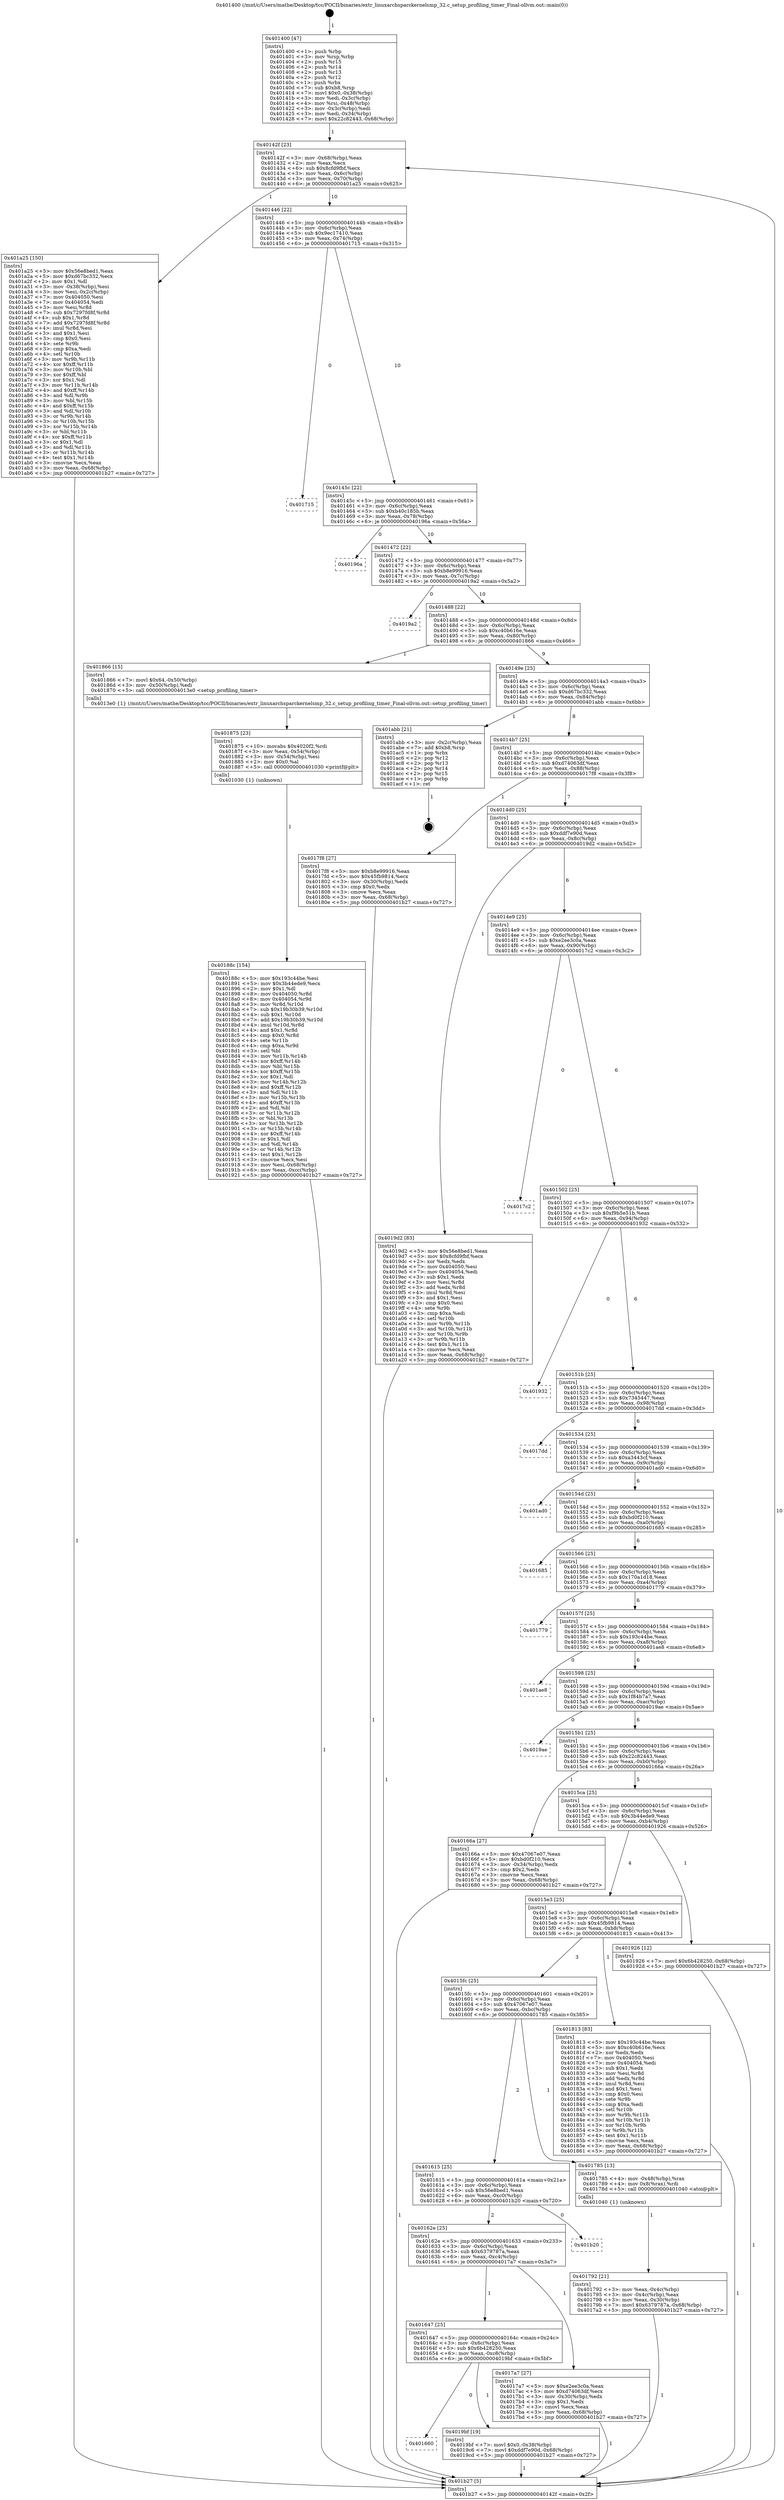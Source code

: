 digraph "0x401400" {
  label = "0x401400 (/mnt/c/Users/mathe/Desktop/tcc/POCII/binaries/extr_linuxarchsparckernelsmp_32.c_setup_profiling_timer_Final-ollvm.out::main(0))"
  labelloc = "t"
  node[shape=record]

  Entry [label="",width=0.3,height=0.3,shape=circle,fillcolor=black,style=filled]
  "0x40142f" [label="{
     0x40142f [23]\l
     | [instrs]\l
     &nbsp;&nbsp;0x40142f \<+3\>: mov -0x68(%rbp),%eax\l
     &nbsp;&nbsp;0x401432 \<+2\>: mov %eax,%ecx\l
     &nbsp;&nbsp;0x401434 \<+6\>: sub $0x8cfd9fbf,%ecx\l
     &nbsp;&nbsp;0x40143a \<+3\>: mov %eax,-0x6c(%rbp)\l
     &nbsp;&nbsp;0x40143d \<+3\>: mov %ecx,-0x70(%rbp)\l
     &nbsp;&nbsp;0x401440 \<+6\>: je 0000000000401a25 \<main+0x625\>\l
  }"]
  "0x401a25" [label="{
     0x401a25 [150]\l
     | [instrs]\l
     &nbsp;&nbsp;0x401a25 \<+5\>: mov $0x56e8bed1,%eax\l
     &nbsp;&nbsp;0x401a2a \<+5\>: mov $0xd67bc332,%ecx\l
     &nbsp;&nbsp;0x401a2f \<+2\>: mov $0x1,%dl\l
     &nbsp;&nbsp;0x401a31 \<+3\>: mov -0x38(%rbp),%esi\l
     &nbsp;&nbsp;0x401a34 \<+3\>: mov %esi,-0x2c(%rbp)\l
     &nbsp;&nbsp;0x401a37 \<+7\>: mov 0x404050,%esi\l
     &nbsp;&nbsp;0x401a3e \<+7\>: mov 0x404054,%edi\l
     &nbsp;&nbsp;0x401a45 \<+3\>: mov %esi,%r8d\l
     &nbsp;&nbsp;0x401a48 \<+7\>: sub $0x7297fd8f,%r8d\l
     &nbsp;&nbsp;0x401a4f \<+4\>: sub $0x1,%r8d\l
     &nbsp;&nbsp;0x401a53 \<+7\>: add $0x7297fd8f,%r8d\l
     &nbsp;&nbsp;0x401a5a \<+4\>: imul %r8d,%esi\l
     &nbsp;&nbsp;0x401a5e \<+3\>: and $0x1,%esi\l
     &nbsp;&nbsp;0x401a61 \<+3\>: cmp $0x0,%esi\l
     &nbsp;&nbsp;0x401a64 \<+4\>: sete %r9b\l
     &nbsp;&nbsp;0x401a68 \<+3\>: cmp $0xa,%edi\l
     &nbsp;&nbsp;0x401a6b \<+4\>: setl %r10b\l
     &nbsp;&nbsp;0x401a6f \<+3\>: mov %r9b,%r11b\l
     &nbsp;&nbsp;0x401a72 \<+4\>: xor $0xff,%r11b\l
     &nbsp;&nbsp;0x401a76 \<+3\>: mov %r10b,%bl\l
     &nbsp;&nbsp;0x401a79 \<+3\>: xor $0xff,%bl\l
     &nbsp;&nbsp;0x401a7c \<+3\>: xor $0x1,%dl\l
     &nbsp;&nbsp;0x401a7f \<+3\>: mov %r11b,%r14b\l
     &nbsp;&nbsp;0x401a82 \<+4\>: and $0xff,%r14b\l
     &nbsp;&nbsp;0x401a86 \<+3\>: and %dl,%r9b\l
     &nbsp;&nbsp;0x401a89 \<+3\>: mov %bl,%r15b\l
     &nbsp;&nbsp;0x401a8c \<+4\>: and $0xff,%r15b\l
     &nbsp;&nbsp;0x401a90 \<+3\>: and %dl,%r10b\l
     &nbsp;&nbsp;0x401a93 \<+3\>: or %r9b,%r14b\l
     &nbsp;&nbsp;0x401a96 \<+3\>: or %r10b,%r15b\l
     &nbsp;&nbsp;0x401a99 \<+3\>: xor %r15b,%r14b\l
     &nbsp;&nbsp;0x401a9c \<+3\>: or %bl,%r11b\l
     &nbsp;&nbsp;0x401a9f \<+4\>: xor $0xff,%r11b\l
     &nbsp;&nbsp;0x401aa3 \<+3\>: or $0x1,%dl\l
     &nbsp;&nbsp;0x401aa6 \<+3\>: and %dl,%r11b\l
     &nbsp;&nbsp;0x401aa9 \<+3\>: or %r11b,%r14b\l
     &nbsp;&nbsp;0x401aac \<+4\>: test $0x1,%r14b\l
     &nbsp;&nbsp;0x401ab0 \<+3\>: cmovne %ecx,%eax\l
     &nbsp;&nbsp;0x401ab3 \<+3\>: mov %eax,-0x68(%rbp)\l
     &nbsp;&nbsp;0x401ab6 \<+5\>: jmp 0000000000401b27 \<main+0x727\>\l
  }"]
  "0x401446" [label="{
     0x401446 [22]\l
     | [instrs]\l
     &nbsp;&nbsp;0x401446 \<+5\>: jmp 000000000040144b \<main+0x4b\>\l
     &nbsp;&nbsp;0x40144b \<+3\>: mov -0x6c(%rbp),%eax\l
     &nbsp;&nbsp;0x40144e \<+5\>: sub $0x9ec17410,%eax\l
     &nbsp;&nbsp;0x401453 \<+3\>: mov %eax,-0x74(%rbp)\l
     &nbsp;&nbsp;0x401456 \<+6\>: je 0000000000401715 \<main+0x315\>\l
  }"]
  Exit [label="",width=0.3,height=0.3,shape=circle,fillcolor=black,style=filled,peripheries=2]
  "0x401715" [label="{
     0x401715\l
  }", style=dashed]
  "0x40145c" [label="{
     0x40145c [22]\l
     | [instrs]\l
     &nbsp;&nbsp;0x40145c \<+5\>: jmp 0000000000401461 \<main+0x61\>\l
     &nbsp;&nbsp;0x401461 \<+3\>: mov -0x6c(%rbp),%eax\l
     &nbsp;&nbsp;0x401464 \<+5\>: sub $0xb40c185b,%eax\l
     &nbsp;&nbsp;0x401469 \<+3\>: mov %eax,-0x78(%rbp)\l
     &nbsp;&nbsp;0x40146c \<+6\>: je 000000000040196a \<main+0x56a\>\l
  }"]
  "0x401660" [label="{
     0x401660\l
  }", style=dashed]
  "0x40196a" [label="{
     0x40196a\l
  }", style=dashed]
  "0x401472" [label="{
     0x401472 [22]\l
     | [instrs]\l
     &nbsp;&nbsp;0x401472 \<+5\>: jmp 0000000000401477 \<main+0x77\>\l
     &nbsp;&nbsp;0x401477 \<+3\>: mov -0x6c(%rbp),%eax\l
     &nbsp;&nbsp;0x40147a \<+5\>: sub $0xb8e99916,%eax\l
     &nbsp;&nbsp;0x40147f \<+3\>: mov %eax,-0x7c(%rbp)\l
     &nbsp;&nbsp;0x401482 \<+6\>: je 00000000004019a2 \<main+0x5a2\>\l
  }"]
  "0x4019bf" [label="{
     0x4019bf [19]\l
     | [instrs]\l
     &nbsp;&nbsp;0x4019bf \<+7\>: movl $0x0,-0x38(%rbp)\l
     &nbsp;&nbsp;0x4019c6 \<+7\>: movl $0xddf7e90d,-0x68(%rbp)\l
     &nbsp;&nbsp;0x4019cd \<+5\>: jmp 0000000000401b27 \<main+0x727\>\l
  }"]
  "0x4019a2" [label="{
     0x4019a2\l
  }", style=dashed]
  "0x401488" [label="{
     0x401488 [22]\l
     | [instrs]\l
     &nbsp;&nbsp;0x401488 \<+5\>: jmp 000000000040148d \<main+0x8d\>\l
     &nbsp;&nbsp;0x40148d \<+3\>: mov -0x6c(%rbp),%eax\l
     &nbsp;&nbsp;0x401490 \<+5\>: sub $0xc40b616e,%eax\l
     &nbsp;&nbsp;0x401495 \<+3\>: mov %eax,-0x80(%rbp)\l
     &nbsp;&nbsp;0x401498 \<+6\>: je 0000000000401866 \<main+0x466\>\l
  }"]
  "0x40188c" [label="{
     0x40188c [154]\l
     | [instrs]\l
     &nbsp;&nbsp;0x40188c \<+5\>: mov $0x193c44be,%esi\l
     &nbsp;&nbsp;0x401891 \<+5\>: mov $0x3b44ede9,%ecx\l
     &nbsp;&nbsp;0x401896 \<+2\>: mov $0x1,%dl\l
     &nbsp;&nbsp;0x401898 \<+8\>: mov 0x404050,%r8d\l
     &nbsp;&nbsp;0x4018a0 \<+8\>: mov 0x404054,%r9d\l
     &nbsp;&nbsp;0x4018a8 \<+3\>: mov %r8d,%r10d\l
     &nbsp;&nbsp;0x4018ab \<+7\>: sub $0x19b30b39,%r10d\l
     &nbsp;&nbsp;0x4018b2 \<+4\>: sub $0x1,%r10d\l
     &nbsp;&nbsp;0x4018b6 \<+7\>: add $0x19b30b39,%r10d\l
     &nbsp;&nbsp;0x4018bd \<+4\>: imul %r10d,%r8d\l
     &nbsp;&nbsp;0x4018c1 \<+4\>: and $0x1,%r8d\l
     &nbsp;&nbsp;0x4018c5 \<+4\>: cmp $0x0,%r8d\l
     &nbsp;&nbsp;0x4018c9 \<+4\>: sete %r11b\l
     &nbsp;&nbsp;0x4018cd \<+4\>: cmp $0xa,%r9d\l
     &nbsp;&nbsp;0x4018d1 \<+3\>: setl %bl\l
     &nbsp;&nbsp;0x4018d4 \<+3\>: mov %r11b,%r14b\l
     &nbsp;&nbsp;0x4018d7 \<+4\>: xor $0xff,%r14b\l
     &nbsp;&nbsp;0x4018db \<+3\>: mov %bl,%r15b\l
     &nbsp;&nbsp;0x4018de \<+4\>: xor $0xff,%r15b\l
     &nbsp;&nbsp;0x4018e2 \<+3\>: xor $0x1,%dl\l
     &nbsp;&nbsp;0x4018e5 \<+3\>: mov %r14b,%r12b\l
     &nbsp;&nbsp;0x4018e8 \<+4\>: and $0xff,%r12b\l
     &nbsp;&nbsp;0x4018ec \<+3\>: and %dl,%r11b\l
     &nbsp;&nbsp;0x4018ef \<+3\>: mov %r15b,%r13b\l
     &nbsp;&nbsp;0x4018f2 \<+4\>: and $0xff,%r13b\l
     &nbsp;&nbsp;0x4018f6 \<+2\>: and %dl,%bl\l
     &nbsp;&nbsp;0x4018f8 \<+3\>: or %r11b,%r12b\l
     &nbsp;&nbsp;0x4018fb \<+3\>: or %bl,%r13b\l
     &nbsp;&nbsp;0x4018fe \<+3\>: xor %r13b,%r12b\l
     &nbsp;&nbsp;0x401901 \<+3\>: or %r15b,%r14b\l
     &nbsp;&nbsp;0x401904 \<+4\>: xor $0xff,%r14b\l
     &nbsp;&nbsp;0x401908 \<+3\>: or $0x1,%dl\l
     &nbsp;&nbsp;0x40190b \<+3\>: and %dl,%r14b\l
     &nbsp;&nbsp;0x40190e \<+3\>: or %r14b,%r12b\l
     &nbsp;&nbsp;0x401911 \<+4\>: test $0x1,%r12b\l
     &nbsp;&nbsp;0x401915 \<+3\>: cmovne %ecx,%esi\l
     &nbsp;&nbsp;0x401918 \<+3\>: mov %esi,-0x68(%rbp)\l
     &nbsp;&nbsp;0x40191b \<+6\>: mov %eax,-0xcc(%rbp)\l
     &nbsp;&nbsp;0x401921 \<+5\>: jmp 0000000000401b27 \<main+0x727\>\l
  }"]
  "0x401866" [label="{
     0x401866 [15]\l
     | [instrs]\l
     &nbsp;&nbsp;0x401866 \<+7\>: movl $0x64,-0x50(%rbp)\l
     &nbsp;&nbsp;0x40186d \<+3\>: mov -0x50(%rbp),%edi\l
     &nbsp;&nbsp;0x401870 \<+5\>: call 00000000004013e0 \<setup_profiling_timer\>\l
     | [calls]\l
     &nbsp;&nbsp;0x4013e0 \{1\} (/mnt/c/Users/mathe/Desktop/tcc/POCII/binaries/extr_linuxarchsparckernelsmp_32.c_setup_profiling_timer_Final-ollvm.out::setup_profiling_timer)\l
  }"]
  "0x40149e" [label="{
     0x40149e [25]\l
     | [instrs]\l
     &nbsp;&nbsp;0x40149e \<+5\>: jmp 00000000004014a3 \<main+0xa3\>\l
     &nbsp;&nbsp;0x4014a3 \<+3\>: mov -0x6c(%rbp),%eax\l
     &nbsp;&nbsp;0x4014a6 \<+5\>: sub $0xd67bc332,%eax\l
     &nbsp;&nbsp;0x4014ab \<+6\>: mov %eax,-0x84(%rbp)\l
     &nbsp;&nbsp;0x4014b1 \<+6\>: je 0000000000401abb \<main+0x6bb\>\l
  }"]
  "0x401875" [label="{
     0x401875 [23]\l
     | [instrs]\l
     &nbsp;&nbsp;0x401875 \<+10\>: movabs $0x4020f2,%rdi\l
     &nbsp;&nbsp;0x40187f \<+3\>: mov %eax,-0x54(%rbp)\l
     &nbsp;&nbsp;0x401882 \<+3\>: mov -0x54(%rbp),%esi\l
     &nbsp;&nbsp;0x401885 \<+2\>: mov $0x0,%al\l
     &nbsp;&nbsp;0x401887 \<+5\>: call 0000000000401030 \<printf@plt\>\l
     | [calls]\l
     &nbsp;&nbsp;0x401030 \{1\} (unknown)\l
  }"]
  "0x401abb" [label="{
     0x401abb [21]\l
     | [instrs]\l
     &nbsp;&nbsp;0x401abb \<+3\>: mov -0x2c(%rbp),%eax\l
     &nbsp;&nbsp;0x401abe \<+7\>: add $0xb8,%rsp\l
     &nbsp;&nbsp;0x401ac5 \<+1\>: pop %rbx\l
     &nbsp;&nbsp;0x401ac6 \<+2\>: pop %r12\l
     &nbsp;&nbsp;0x401ac8 \<+2\>: pop %r13\l
     &nbsp;&nbsp;0x401aca \<+2\>: pop %r14\l
     &nbsp;&nbsp;0x401acc \<+2\>: pop %r15\l
     &nbsp;&nbsp;0x401ace \<+1\>: pop %rbp\l
     &nbsp;&nbsp;0x401acf \<+1\>: ret\l
  }"]
  "0x4014b7" [label="{
     0x4014b7 [25]\l
     | [instrs]\l
     &nbsp;&nbsp;0x4014b7 \<+5\>: jmp 00000000004014bc \<main+0xbc\>\l
     &nbsp;&nbsp;0x4014bc \<+3\>: mov -0x6c(%rbp),%eax\l
     &nbsp;&nbsp;0x4014bf \<+5\>: sub $0xd74063df,%eax\l
     &nbsp;&nbsp;0x4014c4 \<+6\>: mov %eax,-0x88(%rbp)\l
     &nbsp;&nbsp;0x4014ca \<+6\>: je 00000000004017f8 \<main+0x3f8\>\l
  }"]
  "0x401647" [label="{
     0x401647 [25]\l
     | [instrs]\l
     &nbsp;&nbsp;0x401647 \<+5\>: jmp 000000000040164c \<main+0x24c\>\l
     &nbsp;&nbsp;0x40164c \<+3\>: mov -0x6c(%rbp),%eax\l
     &nbsp;&nbsp;0x40164f \<+5\>: sub $0x6b428250,%eax\l
     &nbsp;&nbsp;0x401654 \<+6\>: mov %eax,-0xc8(%rbp)\l
     &nbsp;&nbsp;0x40165a \<+6\>: je 00000000004019bf \<main+0x5bf\>\l
  }"]
  "0x4017f8" [label="{
     0x4017f8 [27]\l
     | [instrs]\l
     &nbsp;&nbsp;0x4017f8 \<+5\>: mov $0xb8e99916,%eax\l
     &nbsp;&nbsp;0x4017fd \<+5\>: mov $0x45fb9814,%ecx\l
     &nbsp;&nbsp;0x401802 \<+3\>: mov -0x30(%rbp),%edx\l
     &nbsp;&nbsp;0x401805 \<+3\>: cmp $0x0,%edx\l
     &nbsp;&nbsp;0x401808 \<+3\>: cmove %ecx,%eax\l
     &nbsp;&nbsp;0x40180b \<+3\>: mov %eax,-0x68(%rbp)\l
     &nbsp;&nbsp;0x40180e \<+5\>: jmp 0000000000401b27 \<main+0x727\>\l
  }"]
  "0x4014d0" [label="{
     0x4014d0 [25]\l
     | [instrs]\l
     &nbsp;&nbsp;0x4014d0 \<+5\>: jmp 00000000004014d5 \<main+0xd5\>\l
     &nbsp;&nbsp;0x4014d5 \<+3\>: mov -0x6c(%rbp),%eax\l
     &nbsp;&nbsp;0x4014d8 \<+5\>: sub $0xddf7e90d,%eax\l
     &nbsp;&nbsp;0x4014dd \<+6\>: mov %eax,-0x8c(%rbp)\l
     &nbsp;&nbsp;0x4014e3 \<+6\>: je 00000000004019d2 \<main+0x5d2\>\l
  }"]
  "0x4017a7" [label="{
     0x4017a7 [27]\l
     | [instrs]\l
     &nbsp;&nbsp;0x4017a7 \<+5\>: mov $0xe2ee3c0a,%eax\l
     &nbsp;&nbsp;0x4017ac \<+5\>: mov $0xd74063df,%ecx\l
     &nbsp;&nbsp;0x4017b1 \<+3\>: mov -0x30(%rbp),%edx\l
     &nbsp;&nbsp;0x4017b4 \<+3\>: cmp $0x1,%edx\l
     &nbsp;&nbsp;0x4017b7 \<+3\>: cmovl %ecx,%eax\l
     &nbsp;&nbsp;0x4017ba \<+3\>: mov %eax,-0x68(%rbp)\l
     &nbsp;&nbsp;0x4017bd \<+5\>: jmp 0000000000401b27 \<main+0x727\>\l
  }"]
  "0x4019d2" [label="{
     0x4019d2 [83]\l
     | [instrs]\l
     &nbsp;&nbsp;0x4019d2 \<+5\>: mov $0x56e8bed1,%eax\l
     &nbsp;&nbsp;0x4019d7 \<+5\>: mov $0x8cfd9fbf,%ecx\l
     &nbsp;&nbsp;0x4019dc \<+2\>: xor %edx,%edx\l
     &nbsp;&nbsp;0x4019de \<+7\>: mov 0x404050,%esi\l
     &nbsp;&nbsp;0x4019e5 \<+7\>: mov 0x404054,%edi\l
     &nbsp;&nbsp;0x4019ec \<+3\>: sub $0x1,%edx\l
     &nbsp;&nbsp;0x4019ef \<+3\>: mov %esi,%r8d\l
     &nbsp;&nbsp;0x4019f2 \<+3\>: add %edx,%r8d\l
     &nbsp;&nbsp;0x4019f5 \<+4\>: imul %r8d,%esi\l
     &nbsp;&nbsp;0x4019f9 \<+3\>: and $0x1,%esi\l
     &nbsp;&nbsp;0x4019fc \<+3\>: cmp $0x0,%esi\l
     &nbsp;&nbsp;0x4019ff \<+4\>: sete %r9b\l
     &nbsp;&nbsp;0x401a03 \<+3\>: cmp $0xa,%edi\l
     &nbsp;&nbsp;0x401a06 \<+4\>: setl %r10b\l
     &nbsp;&nbsp;0x401a0a \<+3\>: mov %r9b,%r11b\l
     &nbsp;&nbsp;0x401a0d \<+3\>: and %r10b,%r11b\l
     &nbsp;&nbsp;0x401a10 \<+3\>: xor %r10b,%r9b\l
     &nbsp;&nbsp;0x401a13 \<+3\>: or %r9b,%r11b\l
     &nbsp;&nbsp;0x401a16 \<+4\>: test $0x1,%r11b\l
     &nbsp;&nbsp;0x401a1a \<+3\>: cmovne %ecx,%eax\l
     &nbsp;&nbsp;0x401a1d \<+3\>: mov %eax,-0x68(%rbp)\l
     &nbsp;&nbsp;0x401a20 \<+5\>: jmp 0000000000401b27 \<main+0x727\>\l
  }"]
  "0x4014e9" [label="{
     0x4014e9 [25]\l
     | [instrs]\l
     &nbsp;&nbsp;0x4014e9 \<+5\>: jmp 00000000004014ee \<main+0xee\>\l
     &nbsp;&nbsp;0x4014ee \<+3\>: mov -0x6c(%rbp),%eax\l
     &nbsp;&nbsp;0x4014f1 \<+5\>: sub $0xe2ee3c0a,%eax\l
     &nbsp;&nbsp;0x4014f6 \<+6\>: mov %eax,-0x90(%rbp)\l
     &nbsp;&nbsp;0x4014fc \<+6\>: je 00000000004017c2 \<main+0x3c2\>\l
  }"]
  "0x40162e" [label="{
     0x40162e [25]\l
     | [instrs]\l
     &nbsp;&nbsp;0x40162e \<+5\>: jmp 0000000000401633 \<main+0x233\>\l
     &nbsp;&nbsp;0x401633 \<+3\>: mov -0x6c(%rbp),%eax\l
     &nbsp;&nbsp;0x401636 \<+5\>: sub $0x6379787a,%eax\l
     &nbsp;&nbsp;0x40163b \<+6\>: mov %eax,-0xc4(%rbp)\l
     &nbsp;&nbsp;0x401641 \<+6\>: je 00000000004017a7 \<main+0x3a7\>\l
  }"]
  "0x4017c2" [label="{
     0x4017c2\l
  }", style=dashed]
  "0x401502" [label="{
     0x401502 [25]\l
     | [instrs]\l
     &nbsp;&nbsp;0x401502 \<+5\>: jmp 0000000000401507 \<main+0x107\>\l
     &nbsp;&nbsp;0x401507 \<+3\>: mov -0x6c(%rbp),%eax\l
     &nbsp;&nbsp;0x40150a \<+5\>: sub $0xf9b5e51b,%eax\l
     &nbsp;&nbsp;0x40150f \<+6\>: mov %eax,-0x94(%rbp)\l
     &nbsp;&nbsp;0x401515 \<+6\>: je 0000000000401932 \<main+0x532\>\l
  }"]
  "0x401b20" [label="{
     0x401b20\l
  }", style=dashed]
  "0x401932" [label="{
     0x401932\l
  }", style=dashed]
  "0x40151b" [label="{
     0x40151b [25]\l
     | [instrs]\l
     &nbsp;&nbsp;0x40151b \<+5\>: jmp 0000000000401520 \<main+0x120\>\l
     &nbsp;&nbsp;0x401520 \<+3\>: mov -0x6c(%rbp),%eax\l
     &nbsp;&nbsp;0x401523 \<+5\>: sub $0x7345447,%eax\l
     &nbsp;&nbsp;0x401528 \<+6\>: mov %eax,-0x98(%rbp)\l
     &nbsp;&nbsp;0x40152e \<+6\>: je 00000000004017dd \<main+0x3dd\>\l
  }"]
  "0x401792" [label="{
     0x401792 [21]\l
     | [instrs]\l
     &nbsp;&nbsp;0x401792 \<+3\>: mov %eax,-0x4c(%rbp)\l
     &nbsp;&nbsp;0x401795 \<+3\>: mov -0x4c(%rbp),%eax\l
     &nbsp;&nbsp;0x401798 \<+3\>: mov %eax,-0x30(%rbp)\l
     &nbsp;&nbsp;0x40179b \<+7\>: movl $0x6379787a,-0x68(%rbp)\l
     &nbsp;&nbsp;0x4017a2 \<+5\>: jmp 0000000000401b27 \<main+0x727\>\l
  }"]
  "0x4017dd" [label="{
     0x4017dd\l
  }", style=dashed]
  "0x401534" [label="{
     0x401534 [25]\l
     | [instrs]\l
     &nbsp;&nbsp;0x401534 \<+5\>: jmp 0000000000401539 \<main+0x139\>\l
     &nbsp;&nbsp;0x401539 \<+3\>: mov -0x6c(%rbp),%eax\l
     &nbsp;&nbsp;0x40153c \<+5\>: sub $0xa3443cf,%eax\l
     &nbsp;&nbsp;0x401541 \<+6\>: mov %eax,-0x9c(%rbp)\l
     &nbsp;&nbsp;0x401547 \<+6\>: je 0000000000401ad0 \<main+0x6d0\>\l
  }"]
  "0x401615" [label="{
     0x401615 [25]\l
     | [instrs]\l
     &nbsp;&nbsp;0x401615 \<+5\>: jmp 000000000040161a \<main+0x21a\>\l
     &nbsp;&nbsp;0x40161a \<+3\>: mov -0x6c(%rbp),%eax\l
     &nbsp;&nbsp;0x40161d \<+5\>: sub $0x56e8bed1,%eax\l
     &nbsp;&nbsp;0x401622 \<+6\>: mov %eax,-0xc0(%rbp)\l
     &nbsp;&nbsp;0x401628 \<+6\>: je 0000000000401b20 \<main+0x720\>\l
  }"]
  "0x401ad0" [label="{
     0x401ad0\l
  }", style=dashed]
  "0x40154d" [label="{
     0x40154d [25]\l
     | [instrs]\l
     &nbsp;&nbsp;0x40154d \<+5\>: jmp 0000000000401552 \<main+0x152\>\l
     &nbsp;&nbsp;0x401552 \<+3\>: mov -0x6c(%rbp),%eax\l
     &nbsp;&nbsp;0x401555 \<+5\>: sub $0xbd0f210,%eax\l
     &nbsp;&nbsp;0x40155a \<+6\>: mov %eax,-0xa0(%rbp)\l
     &nbsp;&nbsp;0x401560 \<+6\>: je 0000000000401685 \<main+0x285\>\l
  }"]
  "0x401785" [label="{
     0x401785 [13]\l
     | [instrs]\l
     &nbsp;&nbsp;0x401785 \<+4\>: mov -0x48(%rbp),%rax\l
     &nbsp;&nbsp;0x401789 \<+4\>: mov 0x8(%rax),%rdi\l
     &nbsp;&nbsp;0x40178d \<+5\>: call 0000000000401040 \<atoi@plt\>\l
     | [calls]\l
     &nbsp;&nbsp;0x401040 \{1\} (unknown)\l
  }"]
  "0x401685" [label="{
     0x401685\l
  }", style=dashed]
  "0x401566" [label="{
     0x401566 [25]\l
     | [instrs]\l
     &nbsp;&nbsp;0x401566 \<+5\>: jmp 000000000040156b \<main+0x16b\>\l
     &nbsp;&nbsp;0x40156b \<+3\>: mov -0x6c(%rbp),%eax\l
     &nbsp;&nbsp;0x40156e \<+5\>: sub $0x170a1d18,%eax\l
     &nbsp;&nbsp;0x401573 \<+6\>: mov %eax,-0xa4(%rbp)\l
     &nbsp;&nbsp;0x401579 \<+6\>: je 0000000000401779 \<main+0x379\>\l
  }"]
  "0x4015fc" [label="{
     0x4015fc [25]\l
     | [instrs]\l
     &nbsp;&nbsp;0x4015fc \<+5\>: jmp 0000000000401601 \<main+0x201\>\l
     &nbsp;&nbsp;0x401601 \<+3\>: mov -0x6c(%rbp),%eax\l
     &nbsp;&nbsp;0x401604 \<+5\>: sub $0x47067e07,%eax\l
     &nbsp;&nbsp;0x401609 \<+6\>: mov %eax,-0xbc(%rbp)\l
     &nbsp;&nbsp;0x40160f \<+6\>: je 0000000000401785 \<main+0x385\>\l
  }"]
  "0x401779" [label="{
     0x401779\l
  }", style=dashed]
  "0x40157f" [label="{
     0x40157f [25]\l
     | [instrs]\l
     &nbsp;&nbsp;0x40157f \<+5\>: jmp 0000000000401584 \<main+0x184\>\l
     &nbsp;&nbsp;0x401584 \<+3\>: mov -0x6c(%rbp),%eax\l
     &nbsp;&nbsp;0x401587 \<+5\>: sub $0x193c44be,%eax\l
     &nbsp;&nbsp;0x40158c \<+6\>: mov %eax,-0xa8(%rbp)\l
     &nbsp;&nbsp;0x401592 \<+6\>: je 0000000000401ae8 \<main+0x6e8\>\l
  }"]
  "0x401813" [label="{
     0x401813 [83]\l
     | [instrs]\l
     &nbsp;&nbsp;0x401813 \<+5\>: mov $0x193c44be,%eax\l
     &nbsp;&nbsp;0x401818 \<+5\>: mov $0xc40b616e,%ecx\l
     &nbsp;&nbsp;0x40181d \<+2\>: xor %edx,%edx\l
     &nbsp;&nbsp;0x40181f \<+7\>: mov 0x404050,%esi\l
     &nbsp;&nbsp;0x401826 \<+7\>: mov 0x404054,%edi\l
     &nbsp;&nbsp;0x40182d \<+3\>: sub $0x1,%edx\l
     &nbsp;&nbsp;0x401830 \<+3\>: mov %esi,%r8d\l
     &nbsp;&nbsp;0x401833 \<+3\>: add %edx,%r8d\l
     &nbsp;&nbsp;0x401836 \<+4\>: imul %r8d,%esi\l
     &nbsp;&nbsp;0x40183a \<+3\>: and $0x1,%esi\l
     &nbsp;&nbsp;0x40183d \<+3\>: cmp $0x0,%esi\l
     &nbsp;&nbsp;0x401840 \<+4\>: sete %r9b\l
     &nbsp;&nbsp;0x401844 \<+3\>: cmp $0xa,%edi\l
     &nbsp;&nbsp;0x401847 \<+4\>: setl %r10b\l
     &nbsp;&nbsp;0x40184b \<+3\>: mov %r9b,%r11b\l
     &nbsp;&nbsp;0x40184e \<+3\>: and %r10b,%r11b\l
     &nbsp;&nbsp;0x401851 \<+3\>: xor %r10b,%r9b\l
     &nbsp;&nbsp;0x401854 \<+3\>: or %r9b,%r11b\l
     &nbsp;&nbsp;0x401857 \<+4\>: test $0x1,%r11b\l
     &nbsp;&nbsp;0x40185b \<+3\>: cmovne %ecx,%eax\l
     &nbsp;&nbsp;0x40185e \<+3\>: mov %eax,-0x68(%rbp)\l
     &nbsp;&nbsp;0x401861 \<+5\>: jmp 0000000000401b27 \<main+0x727\>\l
  }"]
  "0x401ae8" [label="{
     0x401ae8\l
  }", style=dashed]
  "0x401598" [label="{
     0x401598 [25]\l
     | [instrs]\l
     &nbsp;&nbsp;0x401598 \<+5\>: jmp 000000000040159d \<main+0x19d\>\l
     &nbsp;&nbsp;0x40159d \<+3\>: mov -0x6c(%rbp),%eax\l
     &nbsp;&nbsp;0x4015a0 \<+5\>: sub $0x1f84b7a7,%eax\l
     &nbsp;&nbsp;0x4015a5 \<+6\>: mov %eax,-0xac(%rbp)\l
     &nbsp;&nbsp;0x4015ab \<+6\>: je 00000000004019ae \<main+0x5ae\>\l
  }"]
  "0x4015e3" [label="{
     0x4015e3 [25]\l
     | [instrs]\l
     &nbsp;&nbsp;0x4015e3 \<+5\>: jmp 00000000004015e8 \<main+0x1e8\>\l
     &nbsp;&nbsp;0x4015e8 \<+3\>: mov -0x6c(%rbp),%eax\l
     &nbsp;&nbsp;0x4015eb \<+5\>: sub $0x45fb9814,%eax\l
     &nbsp;&nbsp;0x4015f0 \<+6\>: mov %eax,-0xb8(%rbp)\l
     &nbsp;&nbsp;0x4015f6 \<+6\>: je 0000000000401813 \<main+0x413\>\l
  }"]
  "0x4019ae" [label="{
     0x4019ae\l
  }", style=dashed]
  "0x4015b1" [label="{
     0x4015b1 [25]\l
     | [instrs]\l
     &nbsp;&nbsp;0x4015b1 \<+5\>: jmp 00000000004015b6 \<main+0x1b6\>\l
     &nbsp;&nbsp;0x4015b6 \<+3\>: mov -0x6c(%rbp),%eax\l
     &nbsp;&nbsp;0x4015b9 \<+5\>: sub $0x22c82443,%eax\l
     &nbsp;&nbsp;0x4015be \<+6\>: mov %eax,-0xb0(%rbp)\l
     &nbsp;&nbsp;0x4015c4 \<+6\>: je 000000000040166a \<main+0x26a\>\l
  }"]
  "0x401926" [label="{
     0x401926 [12]\l
     | [instrs]\l
     &nbsp;&nbsp;0x401926 \<+7\>: movl $0x6b428250,-0x68(%rbp)\l
     &nbsp;&nbsp;0x40192d \<+5\>: jmp 0000000000401b27 \<main+0x727\>\l
  }"]
  "0x40166a" [label="{
     0x40166a [27]\l
     | [instrs]\l
     &nbsp;&nbsp;0x40166a \<+5\>: mov $0x47067e07,%eax\l
     &nbsp;&nbsp;0x40166f \<+5\>: mov $0xbd0f210,%ecx\l
     &nbsp;&nbsp;0x401674 \<+3\>: mov -0x34(%rbp),%edx\l
     &nbsp;&nbsp;0x401677 \<+3\>: cmp $0x2,%edx\l
     &nbsp;&nbsp;0x40167a \<+3\>: cmovne %ecx,%eax\l
     &nbsp;&nbsp;0x40167d \<+3\>: mov %eax,-0x68(%rbp)\l
     &nbsp;&nbsp;0x401680 \<+5\>: jmp 0000000000401b27 \<main+0x727\>\l
  }"]
  "0x4015ca" [label="{
     0x4015ca [25]\l
     | [instrs]\l
     &nbsp;&nbsp;0x4015ca \<+5\>: jmp 00000000004015cf \<main+0x1cf\>\l
     &nbsp;&nbsp;0x4015cf \<+3\>: mov -0x6c(%rbp),%eax\l
     &nbsp;&nbsp;0x4015d2 \<+5\>: sub $0x3b44ede9,%eax\l
     &nbsp;&nbsp;0x4015d7 \<+6\>: mov %eax,-0xb4(%rbp)\l
     &nbsp;&nbsp;0x4015dd \<+6\>: je 0000000000401926 \<main+0x526\>\l
  }"]
  "0x401b27" [label="{
     0x401b27 [5]\l
     | [instrs]\l
     &nbsp;&nbsp;0x401b27 \<+5\>: jmp 000000000040142f \<main+0x2f\>\l
  }"]
  "0x401400" [label="{
     0x401400 [47]\l
     | [instrs]\l
     &nbsp;&nbsp;0x401400 \<+1\>: push %rbp\l
     &nbsp;&nbsp;0x401401 \<+3\>: mov %rsp,%rbp\l
     &nbsp;&nbsp;0x401404 \<+2\>: push %r15\l
     &nbsp;&nbsp;0x401406 \<+2\>: push %r14\l
     &nbsp;&nbsp;0x401408 \<+2\>: push %r13\l
     &nbsp;&nbsp;0x40140a \<+2\>: push %r12\l
     &nbsp;&nbsp;0x40140c \<+1\>: push %rbx\l
     &nbsp;&nbsp;0x40140d \<+7\>: sub $0xb8,%rsp\l
     &nbsp;&nbsp;0x401414 \<+7\>: movl $0x0,-0x38(%rbp)\l
     &nbsp;&nbsp;0x40141b \<+3\>: mov %edi,-0x3c(%rbp)\l
     &nbsp;&nbsp;0x40141e \<+4\>: mov %rsi,-0x48(%rbp)\l
     &nbsp;&nbsp;0x401422 \<+3\>: mov -0x3c(%rbp),%edi\l
     &nbsp;&nbsp;0x401425 \<+3\>: mov %edi,-0x34(%rbp)\l
     &nbsp;&nbsp;0x401428 \<+7\>: movl $0x22c82443,-0x68(%rbp)\l
  }"]
  Entry -> "0x401400" [label=" 1"]
  "0x40142f" -> "0x401a25" [label=" 1"]
  "0x40142f" -> "0x401446" [label=" 10"]
  "0x401abb" -> Exit [label=" 1"]
  "0x401446" -> "0x401715" [label=" 0"]
  "0x401446" -> "0x40145c" [label=" 10"]
  "0x401a25" -> "0x401b27" [label=" 1"]
  "0x40145c" -> "0x40196a" [label=" 0"]
  "0x40145c" -> "0x401472" [label=" 10"]
  "0x4019d2" -> "0x401b27" [label=" 1"]
  "0x401472" -> "0x4019a2" [label=" 0"]
  "0x401472" -> "0x401488" [label=" 10"]
  "0x4019bf" -> "0x401b27" [label=" 1"]
  "0x401488" -> "0x401866" [label=" 1"]
  "0x401488" -> "0x40149e" [label=" 9"]
  "0x401647" -> "0x4019bf" [label=" 1"]
  "0x40149e" -> "0x401abb" [label=" 1"]
  "0x40149e" -> "0x4014b7" [label=" 8"]
  "0x401647" -> "0x401660" [label=" 0"]
  "0x4014b7" -> "0x4017f8" [label=" 1"]
  "0x4014b7" -> "0x4014d0" [label=" 7"]
  "0x401926" -> "0x401b27" [label=" 1"]
  "0x4014d0" -> "0x4019d2" [label=" 1"]
  "0x4014d0" -> "0x4014e9" [label=" 6"]
  "0x40188c" -> "0x401b27" [label=" 1"]
  "0x4014e9" -> "0x4017c2" [label=" 0"]
  "0x4014e9" -> "0x401502" [label=" 6"]
  "0x401866" -> "0x401875" [label=" 1"]
  "0x401502" -> "0x401932" [label=" 0"]
  "0x401502" -> "0x40151b" [label=" 6"]
  "0x401813" -> "0x401b27" [label=" 1"]
  "0x40151b" -> "0x4017dd" [label=" 0"]
  "0x40151b" -> "0x401534" [label=" 6"]
  "0x4017a7" -> "0x401b27" [label=" 1"]
  "0x401534" -> "0x401ad0" [label=" 0"]
  "0x401534" -> "0x40154d" [label=" 6"]
  "0x40162e" -> "0x401647" [label=" 1"]
  "0x40154d" -> "0x401685" [label=" 0"]
  "0x40154d" -> "0x401566" [label=" 6"]
  "0x40162e" -> "0x4017a7" [label=" 1"]
  "0x401566" -> "0x401779" [label=" 0"]
  "0x401566" -> "0x40157f" [label=" 6"]
  "0x401615" -> "0x40162e" [label=" 2"]
  "0x40157f" -> "0x401ae8" [label=" 0"]
  "0x40157f" -> "0x401598" [label=" 6"]
  "0x401615" -> "0x401b20" [label=" 0"]
  "0x401598" -> "0x4019ae" [label=" 0"]
  "0x401598" -> "0x4015b1" [label=" 6"]
  "0x401792" -> "0x401b27" [label=" 1"]
  "0x4015b1" -> "0x40166a" [label=" 1"]
  "0x4015b1" -> "0x4015ca" [label=" 5"]
  "0x40166a" -> "0x401b27" [label=" 1"]
  "0x401400" -> "0x40142f" [label=" 1"]
  "0x401b27" -> "0x40142f" [label=" 10"]
  "0x401785" -> "0x401792" [label=" 1"]
  "0x4015ca" -> "0x401926" [label=" 1"]
  "0x4015ca" -> "0x4015e3" [label=" 4"]
  "0x4017f8" -> "0x401b27" [label=" 1"]
  "0x4015e3" -> "0x401813" [label=" 1"]
  "0x4015e3" -> "0x4015fc" [label=" 3"]
  "0x401875" -> "0x40188c" [label=" 1"]
  "0x4015fc" -> "0x401785" [label=" 1"]
  "0x4015fc" -> "0x401615" [label=" 2"]
}
